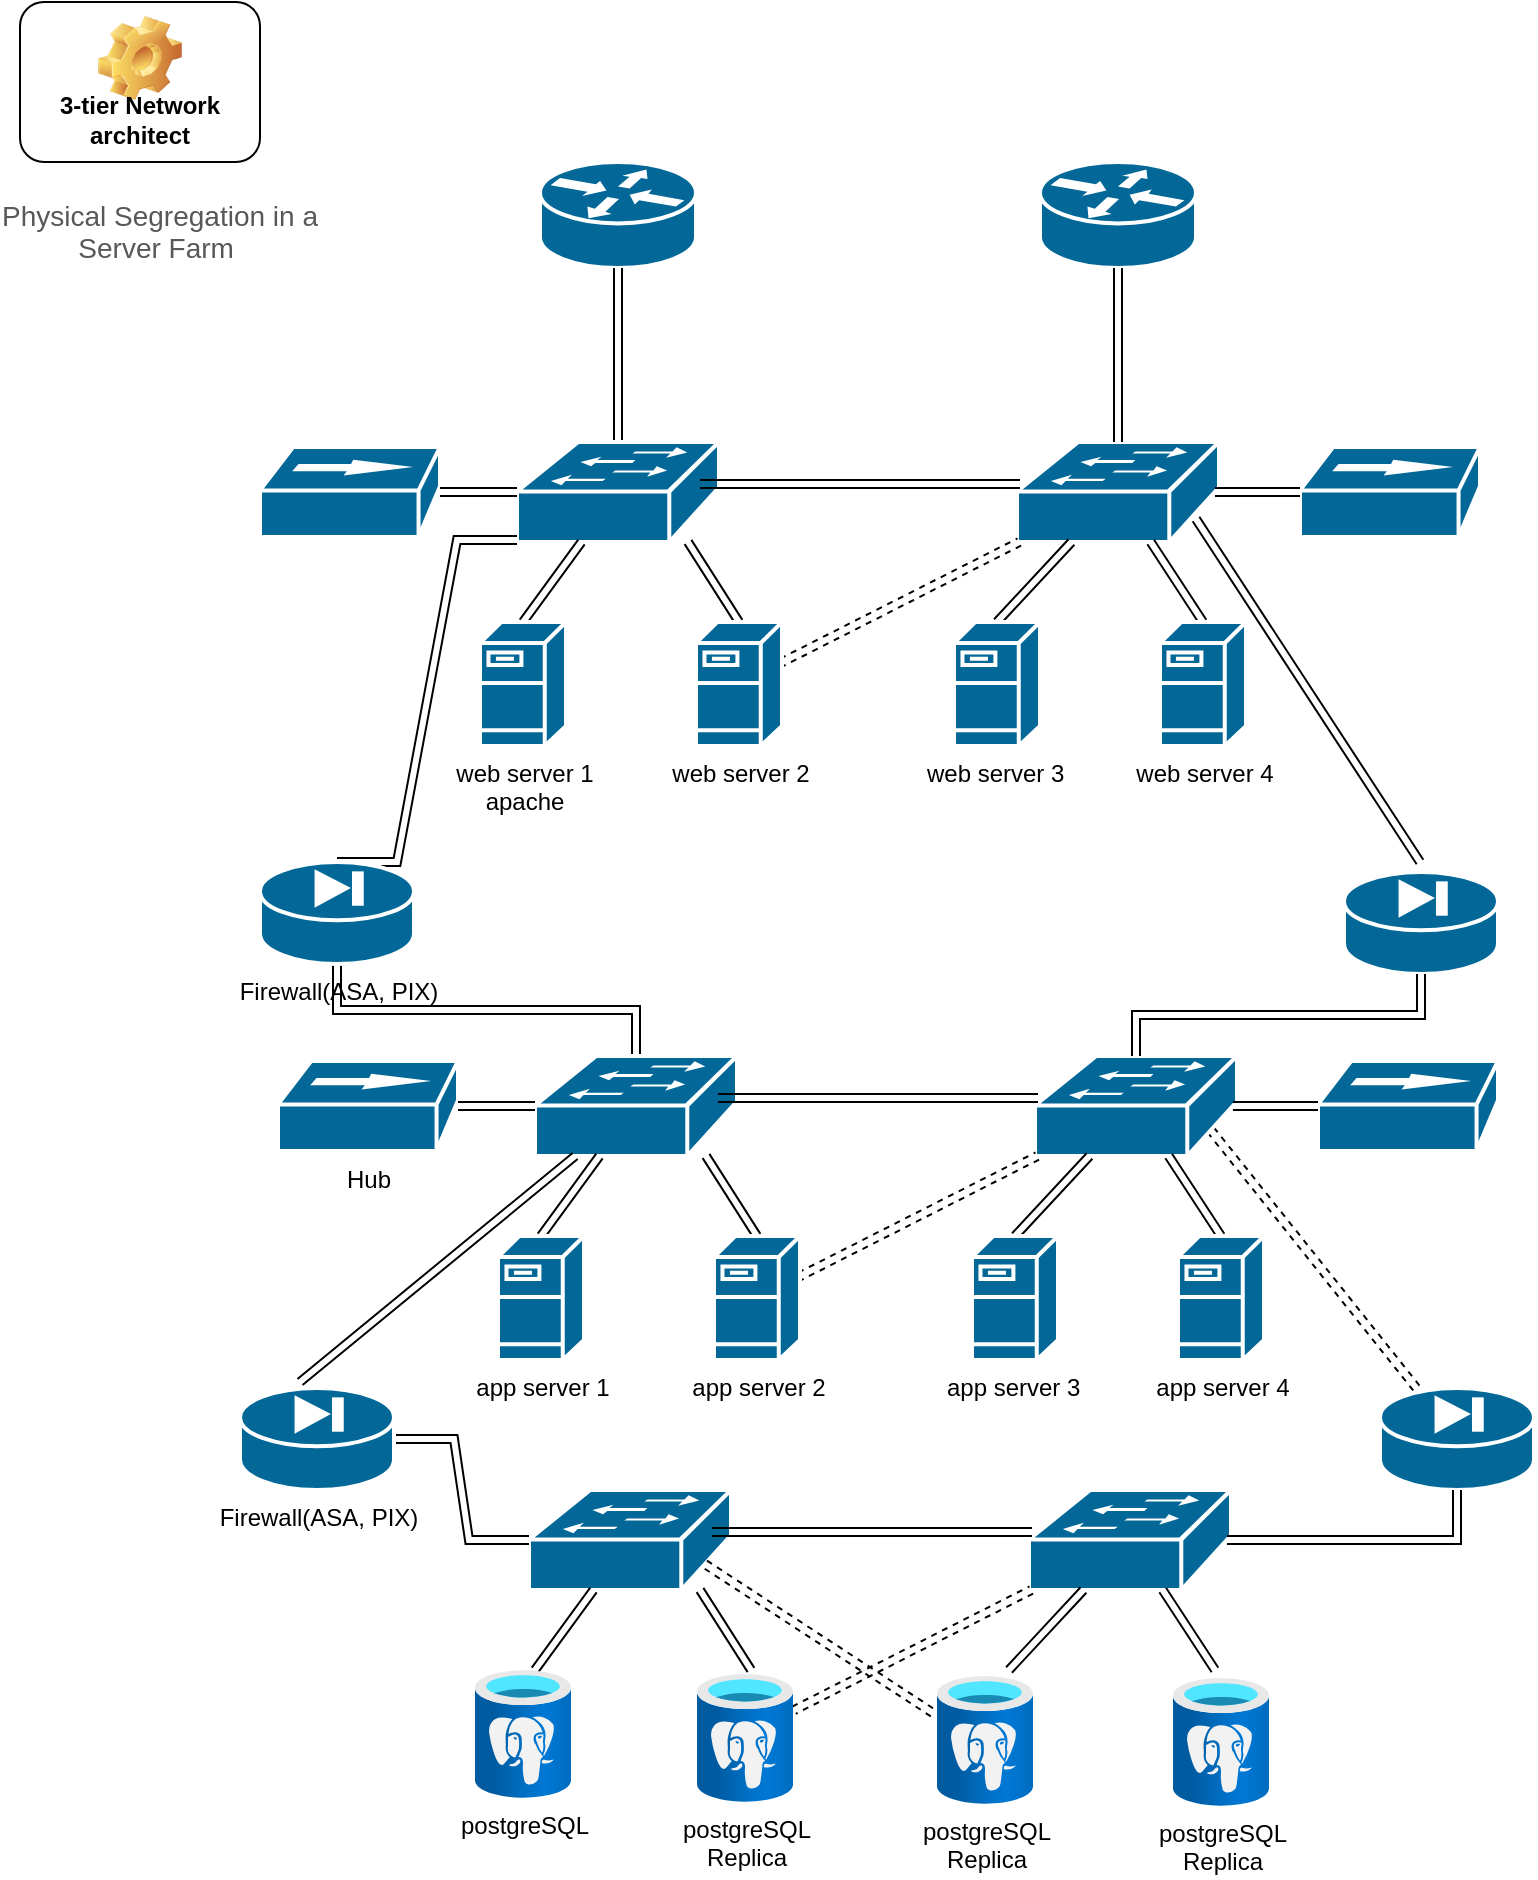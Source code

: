 <mxfile version="24.5.2" type="github">
  <diagram id="6a731a19-8d31-9384-78a2-239565b7b9f0" name="Page-1">
    <mxGraphModel dx="1224" dy="738" grid="1" gridSize="10" guides="1" tooltips="1" connect="1" arrows="1" fold="1" page="1" pageScale="1" pageWidth="827" pageHeight="1169" background="none" math="0" shadow="0">
      <root>
        <mxCell id="0" />
        <mxCell id="1" parent="0" />
        <mxCell id="168ri_g_Q_yuVbLlaaN--2257" value="" style="shape=mxgraph.cisco.routers.router;sketch=0;html=1;pointerEvents=1;dashed=0;fillColor=#036897;strokeColor=#ffffff;strokeWidth=2;verticalLabelPosition=bottom;verticalAlign=top;align=center;outlineConnect=0;" vertex="1" parent="1">
          <mxGeometry x="270" y="90" width="78" height="53" as="geometry" />
        </mxCell>
        <mxCell id="168ri_g_Q_yuVbLlaaN--2258" value="" style="shape=mxgraph.cisco.routers.router;sketch=0;html=1;pointerEvents=1;dashed=0;fillColor=#036897;strokeColor=#ffffff;strokeWidth=2;verticalLabelPosition=bottom;verticalAlign=top;align=center;outlineConnect=0;" vertex="1" parent="1">
          <mxGeometry x="520" y="90" width="78" height="53" as="geometry" />
        </mxCell>
        <mxCell id="168ri_g_Q_yuVbLlaaN--2272" style="edgeStyle=orthogonalEdgeStyle;rounded=0;orthogonalLoop=1;jettySize=auto;html=1;exitX=0.5;exitY=0;exitDx=0;exitDy=0;exitPerimeter=0;shape=link;" edge="1" parent="1" source="168ri_g_Q_yuVbLlaaN--2259" target="168ri_g_Q_yuVbLlaaN--2257">
          <mxGeometry relative="1" as="geometry" />
        </mxCell>
        <mxCell id="168ri_g_Q_yuVbLlaaN--2259" value="" style="shape=mxgraph.cisco.switches.workgroup_switch;sketch=0;html=1;pointerEvents=1;dashed=0;fillColor=#036897;strokeColor=#ffffff;strokeWidth=2;verticalLabelPosition=bottom;verticalAlign=top;align=center;outlineConnect=0;" vertex="1" parent="1">
          <mxGeometry x="258.5" y="230" width="101" height="50" as="geometry" />
        </mxCell>
        <mxCell id="168ri_g_Q_yuVbLlaaN--2260" value="" style="shape=mxgraph.cisco.switches.workgroup_switch;sketch=0;html=1;pointerEvents=1;dashed=0;fillColor=#036897;strokeColor=#ffffff;strokeWidth=2;verticalLabelPosition=bottom;verticalAlign=top;align=center;outlineConnect=0;" vertex="1" parent="1">
          <mxGeometry x="508.5" y="230" width="101" height="50" as="geometry" />
        </mxCell>
        <mxCell id="168ri_g_Q_yuVbLlaaN--2266" style="rounded=0;orthogonalLoop=1;jettySize=auto;html=1;exitX=0.5;exitY=0;exitDx=0;exitDy=0;exitPerimeter=0;shape=link;" edge="1" parent="1" source="168ri_g_Q_yuVbLlaaN--2261" target="168ri_g_Q_yuVbLlaaN--2259">
          <mxGeometry relative="1" as="geometry" />
        </mxCell>
        <mxCell id="168ri_g_Q_yuVbLlaaN--2261" value="web server 1&lt;br&gt;apache" style="shape=mxgraph.cisco.servers.fileserver;sketch=0;html=1;pointerEvents=1;dashed=0;fillColor=#036897;strokeColor=#ffffff;strokeWidth=2;verticalLabelPosition=bottom;verticalAlign=top;align=center;outlineConnect=0;" vertex="1" parent="1">
          <mxGeometry x="240" y="320" width="43" height="62" as="geometry" />
        </mxCell>
        <mxCell id="168ri_g_Q_yuVbLlaaN--2269" style="rounded=0;orthogonalLoop=1;jettySize=auto;html=1;exitX=0.5;exitY=0;exitDx=0;exitDy=0;exitPerimeter=0;shape=link;" edge="1" parent="1" source="168ri_g_Q_yuVbLlaaN--2263" target="168ri_g_Q_yuVbLlaaN--2260">
          <mxGeometry relative="1" as="geometry" />
        </mxCell>
        <mxCell id="168ri_g_Q_yuVbLlaaN--2263" value="web server 3&amp;nbsp;" style="shape=mxgraph.cisco.servers.fileserver;sketch=0;html=1;pointerEvents=1;dashed=0;fillColor=#036897;strokeColor=#ffffff;strokeWidth=2;verticalLabelPosition=bottom;verticalAlign=top;align=center;outlineConnect=0;" vertex="1" parent="1">
          <mxGeometry x="477" y="320" width="43" height="62" as="geometry" />
        </mxCell>
        <mxCell id="168ri_g_Q_yuVbLlaaN--2268" style="rounded=0;orthogonalLoop=1;jettySize=auto;html=1;exitX=0.5;exitY=0;exitDx=0;exitDy=0;exitPerimeter=0;shape=link;" edge="1" parent="1" source="168ri_g_Q_yuVbLlaaN--2264">
          <mxGeometry relative="1" as="geometry">
            <mxPoint x="344" y="280" as="targetPoint" />
          </mxGeometry>
        </mxCell>
        <mxCell id="168ri_g_Q_yuVbLlaaN--2271" style="rounded=0;orthogonalLoop=1;jettySize=auto;html=1;shape=link;dashed=1;" edge="1" parent="1" source="168ri_g_Q_yuVbLlaaN--2264" target="168ri_g_Q_yuVbLlaaN--2260">
          <mxGeometry relative="1" as="geometry" />
        </mxCell>
        <mxCell id="168ri_g_Q_yuVbLlaaN--2264" value="web server 2" style="shape=mxgraph.cisco.servers.fileserver;sketch=0;html=1;pointerEvents=1;dashed=0;fillColor=#036897;strokeColor=#ffffff;strokeWidth=2;verticalLabelPosition=bottom;verticalAlign=top;align=center;outlineConnect=0;" vertex="1" parent="1">
          <mxGeometry x="348" y="320" width="43" height="62" as="geometry" />
        </mxCell>
        <mxCell id="168ri_g_Q_yuVbLlaaN--2270" style="rounded=0;orthogonalLoop=1;jettySize=auto;html=1;exitX=0.5;exitY=0;exitDx=0;exitDy=0;exitPerimeter=0;shape=link;" edge="1" parent="1" source="168ri_g_Q_yuVbLlaaN--2265" target="168ri_g_Q_yuVbLlaaN--2260">
          <mxGeometry relative="1" as="geometry" />
        </mxCell>
        <mxCell id="168ri_g_Q_yuVbLlaaN--2265" value="web server 4" style="shape=mxgraph.cisco.servers.fileserver;sketch=0;html=1;pointerEvents=1;dashed=0;fillColor=#036897;strokeColor=#ffffff;strokeWidth=2;verticalLabelPosition=bottom;verticalAlign=top;align=center;outlineConnect=0;" vertex="1" parent="1">
          <mxGeometry x="580" y="320" width="43" height="62" as="geometry" />
        </mxCell>
        <mxCell id="168ri_g_Q_yuVbLlaaN--2273" style="edgeStyle=orthogonalEdgeStyle;rounded=0;orthogonalLoop=1;jettySize=auto;html=1;exitX=0.5;exitY=0;exitDx=0;exitDy=0;exitPerimeter=0;entryX=0.5;entryY=1;entryDx=0;entryDy=0;entryPerimeter=0;shape=link;" edge="1" parent="1" source="168ri_g_Q_yuVbLlaaN--2260" target="168ri_g_Q_yuVbLlaaN--2258">
          <mxGeometry relative="1" as="geometry" />
        </mxCell>
        <mxCell id="168ri_g_Q_yuVbLlaaN--2274" value="" style="endArrow=none;html=1;rounded=0;shape=link;" edge="1" parent="1">
          <mxGeometry width="50" height="50" relative="1" as="geometry">
            <mxPoint x="510" y="251" as="sourcePoint" />
            <mxPoint x="350" y="251" as="targetPoint" />
            <Array as="points">
              <mxPoint x="510" y="251" />
            </Array>
          </mxGeometry>
        </mxCell>
        <mxCell id="168ri_g_Q_yuVbLlaaN--2277" value="" style="shape=mxgraph.cisco.hubs_and_gateways.100baset_hub;sketch=0;html=1;pointerEvents=1;dashed=0;fillColor=#036897;strokeColor=#ffffff;strokeWidth=2;verticalLabelPosition=bottom;verticalAlign=top;align=center;outlineConnect=0;" vertex="1" parent="1">
          <mxGeometry x="130" y="232.5" width="90" height="45" as="geometry" />
        </mxCell>
        <mxCell id="168ri_g_Q_yuVbLlaaN--2278" value="" style="shape=mxgraph.cisco.hubs_and_gateways.100baset_hub;sketch=0;html=1;pointerEvents=1;dashed=0;fillColor=#036897;strokeColor=#ffffff;strokeWidth=2;verticalLabelPosition=bottom;verticalAlign=top;align=center;outlineConnect=0;" vertex="1" parent="1">
          <mxGeometry x="650" y="232.5" width="90" height="45" as="geometry" />
        </mxCell>
        <mxCell id="168ri_g_Q_yuVbLlaaN--2279" style="edgeStyle=orthogonalEdgeStyle;rounded=0;orthogonalLoop=1;jettySize=auto;html=1;exitX=0;exitY=0.5;exitDx=0;exitDy=0;exitPerimeter=0;entryX=1;entryY=0.5;entryDx=0;entryDy=0;entryPerimeter=0;shape=link;" edge="1" parent="1" source="168ri_g_Q_yuVbLlaaN--2259" target="168ri_g_Q_yuVbLlaaN--2277">
          <mxGeometry relative="1" as="geometry" />
        </mxCell>
        <mxCell id="168ri_g_Q_yuVbLlaaN--2280" style="edgeStyle=orthogonalEdgeStyle;rounded=0;orthogonalLoop=1;jettySize=auto;html=1;exitX=0.98;exitY=0.5;exitDx=0;exitDy=0;exitPerimeter=0;entryX=0;entryY=0.5;entryDx=0;entryDy=0;entryPerimeter=0;shape=link;" edge="1" parent="1" source="168ri_g_Q_yuVbLlaaN--2260" target="168ri_g_Q_yuVbLlaaN--2278">
          <mxGeometry relative="1" as="geometry" />
        </mxCell>
        <mxCell id="168ri_g_Q_yuVbLlaaN--2299" style="edgeStyle=orthogonalEdgeStyle;rounded=0;orthogonalLoop=1;jettySize=auto;html=1;exitX=0.5;exitY=1;exitDx=0;exitDy=0;exitPerimeter=0;shape=link;" edge="1" parent="1" source="168ri_g_Q_yuVbLlaaN--2281" target="168ri_g_Q_yuVbLlaaN--2282">
          <mxGeometry relative="1" as="geometry" />
        </mxCell>
        <mxCell id="168ri_g_Q_yuVbLlaaN--2302" style="edgeStyle=entityRelationEdgeStyle;rounded=0;orthogonalLoop=1;jettySize=auto;html=1;exitX=0.5;exitY=0;exitDx=0;exitDy=0;exitPerimeter=0;entryX=0;entryY=0.98;entryDx=0;entryDy=0;entryPerimeter=0;shape=link;" edge="1" parent="1" source="168ri_g_Q_yuVbLlaaN--2281" target="168ri_g_Q_yuVbLlaaN--2259">
          <mxGeometry relative="1" as="geometry" />
        </mxCell>
        <mxCell id="168ri_g_Q_yuVbLlaaN--2281" value="Firewall(ASA, PIX)" style="shape=mxgraph.cisco.security.pix_firewall;sketch=0;html=1;pointerEvents=1;dashed=0;fillColor=#036897;strokeColor=#ffffff;strokeWidth=2;verticalLabelPosition=bottom;verticalAlign=top;align=center;outlineConnect=0;" vertex="1" parent="1">
          <mxGeometry x="130" y="440" width="77" height="51" as="geometry" />
        </mxCell>
        <mxCell id="168ri_g_Q_yuVbLlaaN--2282" value="" style="shape=mxgraph.cisco.switches.workgroup_switch;sketch=0;html=1;pointerEvents=1;dashed=0;fillColor=#036897;strokeColor=#ffffff;strokeWidth=2;verticalLabelPosition=bottom;verticalAlign=top;align=center;outlineConnect=0;" vertex="1" parent="1">
          <mxGeometry x="267.5" y="537" width="101" height="50" as="geometry" />
        </mxCell>
        <mxCell id="168ri_g_Q_yuVbLlaaN--2331" style="rounded=0;orthogonalLoop=1;jettySize=auto;html=1;exitX=0.87;exitY=0.74;exitDx=0;exitDy=0;exitPerimeter=0;shape=link;dashed=1;" edge="1" parent="1" source="168ri_g_Q_yuVbLlaaN--2283" target="168ri_g_Q_yuVbLlaaN--2329">
          <mxGeometry relative="1" as="geometry" />
        </mxCell>
        <mxCell id="168ri_g_Q_yuVbLlaaN--2283" value="" style="shape=mxgraph.cisco.switches.workgroup_switch;sketch=0;html=1;pointerEvents=1;dashed=0;fillColor=#036897;strokeColor=#ffffff;strokeWidth=2;verticalLabelPosition=bottom;verticalAlign=top;align=center;outlineConnect=0;" vertex="1" parent="1">
          <mxGeometry x="517.5" y="537" width="101" height="50" as="geometry" />
        </mxCell>
        <mxCell id="168ri_g_Q_yuVbLlaaN--2284" style="rounded=0;orthogonalLoop=1;jettySize=auto;html=1;exitX=0.5;exitY=0;exitDx=0;exitDy=0;exitPerimeter=0;shape=link;" edge="1" parent="1" source="168ri_g_Q_yuVbLlaaN--2285" target="168ri_g_Q_yuVbLlaaN--2282">
          <mxGeometry relative="1" as="geometry" />
        </mxCell>
        <mxCell id="168ri_g_Q_yuVbLlaaN--2285" value="app server 1" style="shape=mxgraph.cisco.servers.fileserver;sketch=0;html=1;pointerEvents=1;dashed=0;fillColor=#036897;strokeColor=#ffffff;strokeWidth=2;verticalLabelPosition=bottom;verticalAlign=top;align=center;outlineConnect=0;" vertex="1" parent="1">
          <mxGeometry x="249" y="627" width="43" height="62" as="geometry" />
        </mxCell>
        <mxCell id="168ri_g_Q_yuVbLlaaN--2286" style="rounded=0;orthogonalLoop=1;jettySize=auto;html=1;exitX=0.5;exitY=0;exitDx=0;exitDy=0;exitPerimeter=0;shape=link;" edge="1" parent="1" source="168ri_g_Q_yuVbLlaaN--2287" target="168ri_g_Q_yuVbLlaaN--2283">
          <mxGeometry relative="1" as="geometry" />
        </mxCell>
        <mxCell id="168ri_g_Q_yuVbLlaaN--2287" value="app server 3&amp;nbsp;" style="shape=mxgraph.cisco.servers.fileserver;sketch=0;html=1;pointerEvents=1;dashed=0;fillColor=#036897;strokeColor=#ffffff;strokeWidth=2;verticalLabelPosition=bottom;verticalAlign=top;align=center;outlineConnect=0;" vertex="1" parent="1">
          <mxGeometry x="486" y="627" width="43" height="62" as="geometry" />
        </mxCell>
        <mxCell id="168ri_g_Q_yuVbLlaaN--2288" style="rounded=0;orthogonalLoop=1;jettySize=auto;html=1;exitX=0.5;exitY=0;exitDx=0;exitDy=0;exitPerimeter=0;shape=link;" edge="1" parent="1" source="168ri_g_Q_yuVbLlaaN--2290">
          <mxGeometry relative="1" as="geometry">
            <mxPoint x="353" y="587" as="targetPoint" />
          </mxGeometry>
        </mxCell>
        <mxCell id="168ri_g_Q_yuVbLlaaN--2289" style="rounded=0;orthogonalLoop=1;jettySize=auto;html=1;shape=link;dashed=1;" edge="1" parent="1" source="168ri_g_Q_yuVbLlaaN--2290" target="168ri_g_Q_yuVbLlaaN--2283">
          <mxGeometry relative="1" as="geometry" />
        </mxCell>
        <mxCell id="168ri_g_Q_yuVbLlaaN--2290" value="app server 2" style="shape=mxgraph.cisco.servers.fileserver;sketch=0;html=1;pointerEvents=1;dashed=0;fillColor=#036897;strokeColor=#ffffff;strokeWidth=2;verticalLabelPosition=bottom;verticalAlign=top;align=center;outlineConnect=0;" vertex="1" parent="1">
          <mxGeometry x="357" y="627" width="43" height="62" as="geometry" />
        </mxCell>
        <mxCell id="168ri_g_Q_yuVbLlaaN--2291" style="rounded=0;orthogonalLoop=1;jettySize=auto;html=1;exitX=0.5;exitY=0;exitDx=0;exitDy=0;exitPerimeter=0;shape=link;" edge="1" parent="1" source="168ri_g_Q_yuVbLlaaN--2292" target="168ri_g_Q_yuVbLlaaN--2283">
          <mxGeometry relative="1" as="geometry" />
        </mxCell>
        <mxCell id="168ri_g_Q_yuVbLlaaN--2292" value="app server 4" style="shape=mxgraph.cisco.servers.fileserver;sketch=0;html=1;pointerEvents=1;dashed=0;fillColor=#036897;strokeColor=#ffffff;strokeWidth=2;verticalLabelPosition=bottom;verticalAlign=top;align=center;outlineConnect=0;" vertex="1" parent="1">
          <mxGeometry x="589" y="627" width="43" height="62" as="geometry" />
        </mxCell>
        <mxCell id="168ri_g_Q_yuVbLlaaN--2293" value="" style="endArrow=none;html=1;rounded=0;shape=link;" edge="1" parent="1">
          <mxGeometry width="50" height="50" relative="1" as="geometry">
            <mxPoint x="519" y="558" as="sourcePoint" />
            <mxPoint x="359" y="558" as="targetPoint" />
            <Array as="points">
              <mxPoint x="519" y="558" />
            </Array>
          </mxGeometry>
        </mxCell>
        <mxCell id="168ri_g_Q_yuVbLlaaN--2294" value="Hu&lt;span style=&quot;background-color: initial;&quot;&gt;b&lt;/span&gt;" style="shape=mxgraph.cisco.hubs_and_gateways.100baset_hub;sketch=0;html=1;pointerEvents=1;dashed=0;fillColor=#036897;strokeColor=#ffffff;strokeWidth=2;verticalLabelPosition=bottom;verticalAlign=top;align=center;outlineConnect=0;" vertex="1" parent="1">
          <mxGeometry x="139" y="539.5" width="90" height="45" as="geometry" />
        </mxCell>
        <mxCell id="168ri_g_Q_yuVbLlaaN--2295" value="" style="shape=mxgraph.cisco.hubs_and_gateways.100baset_hub;sketch=0;html=1;pointerEvents=1;dashed=0;fillColor=#036897;strokeColor=#ffffff;strokeWidth=2;verticalLabelPosition=bottom;verticalAlign=top;align=center;outlineConnect=0;" vertex="1" parent="1">
          <mxGeometry x="659" y="539.5" width="90" height="45" as="geometry" />
        </mxCell>
        <mxCell id="168ri_g_Q_yuVbLlaaN--2296" style="edgeStyle=orthogonalEdgeStyle;rounded=0;orthogonalLoop=1;jettySize=auto;html=1;exitX=0;exitY=0.5;exitDx=0;exitDy=0;exitPerimeter=0;entryX=1;entryY=0.5;entryDx=0;entryDy=0;entryPerimeter=0;shape=link;" edge="1" parent="1" source="168ri_g_Q_yuVbLlaaN--2282" target="168ri_g_Q_yuVbLlaaN--2294">
          <mxGeometry relative="1" as="geometry" />
        </mxCell>
        <mxCell id="168ri_g_Q_yuVbLlaaN--2297" style="edgeStyle=orthogonalEdgeStyle;rounded=0;orthogonalLoop=1;jettySize=auto;html=1;exitX=0.98;exitY=0.5;exitDx=0;exitDy=0;exitPerimeter=0;entryX=0;entryY=0.5;entryDx=0;entryDy=0;entryPerimeter=0;shape=link;" edge="1" parent="1" source="168ri_g_Q_yuVbLlaaN--2283" target="168ri_g_Q_yuVbLlaaN--2295">
          <mxGeometry relative="1" as="geometry" />
        </mxCell>
        <mxCell id="168ri_g_Q_yuVbLlaaN--2304" style="rounded=0;orthogonalLoop=1;jettySize=auto;html=1;elbow=vertical;shape=link;" edge="1" parent="1">
          <mxGeometry relative="1" as="geometry">
            <mxPoint x="710" y="440" as="sourcePoint" />
            <mxPoint x="598.001" y="268.5" as="targetPoint" />
          </mxGeometry>
        </mxCell>
        <mxCell id="168ri_g_Q_yuVbLlaaN--2298" value="" style="shape=mxgraph.cisco.security.pix_firewall;sketch=0;html=1;pointerEvents=1;dashed=0;fillColor=#036897;strokeColor=#ffffff;strokeWidth=2;verticalLabelPosition=bottom;verticalAlign=top;align=center;outlineConnect=0;" vertex="1" parent="1">
          <mxGeometry x="672" y="445" width="77" height="51" as="geometry" />
        </mxCell>
        <mxCell id="168ri_g_Q_yuVbLlaaN--2301" style="edgeStyle=orthogonalEdgeStyle;rounded=0;orthogonalLoop=1;jettySize=auto;html=1;exitX=0.5;exitY=1;exitDx=0;exitDy=0;exitPerimeter=0;entryX=0.5;entryY=0;entryDx=0;entryDy=0;entryPerimeter=0;shape=link;" edge="1" parent="1" source="168ri_g_Q_yuVbLlaaN--2298" target="168ri_g_Q_yuVbLlaaN--2283">
          <mxGeometry relative="1" as="geometry" />
        </mxCell>
        <mxCell id="168ri_g_Q_yuVbLlaaN--2305" value="" style="shape=mxgraph.cisco.switches.workgroup_switch;sketch=0;html=1;pointerEvents=1;dashed=0;fillColor=#036897;strokeColor=#ffffff;strokeWidth=2;verticalLabelPosition=bottom;verticalAlign=top;align=center;outlineConnect=0;" vertex="1" parent="1">
          <mxGeometry x="264.5" y="754" width="101" height="50" as="geometry" />
        </mxCell>
        <mxCell id="168ri_g_Q_yuVbLlaaN--2306" value="" style="shape=mxgraph.cisco.switches.workgroup_switch;sketch=0;html=1;pointerEvents=1;dashed=0;fillColor=#036897;strokeColor=#ffffff;strokeWidth=2;verticalLabelPosition=bottom;verticalAlign=top;align=center;outlineConnect=0;" vertex="1" parent="1">
          <mxGeometry x="514.5" y="754" width="101" height="50" as="geometry" />
        </mxCell>
        <mxCell id="168ri_g_Q_yuVbLlaaN--2307" style="rounded=0;orthogonalLoop=1;jettySize=auto;html=1;exitX=0.5;exitY=0;exitDx=0;exitDy=0;exitPerimeter=0;shape=link;" edge="1" parent="1" target="168ri_g_Q_yuVbLlaaN--2305">
          <mxGeometry relative="1" as="geometry">
            <mxPoint x="267.5" y="844" as="sourcePoint" />
          </mxGeometry>
        </mxCell>
        <mxCell id="168ri_g_Q_yuVbLlaaN--2309" style="rounded=0;orthogonalLoop=1;jettySize=auto;html=1;exitX=0.5;exitY=0;exitDx=0;exitDy=0;exitPerimeter=0;shape=link;" edge="1" parent="1" target="168ri_g_Q_yuVbLlaaN--2306">
          <mxGeometry relative="1" as="geometry">
            <mxPoint x="504.5" y="844" as="sourcePoint" />
          </mxGeometry>
        </mxCell>
        <mxCell id="168ri_g_Q_yuVbLlaaN--2311" style="rounded=0;orthogonalLoop=1;jettySize=auto;html=1;exitX=0.5;exitY=0;exitDx=0;exitDy=0;exitPerimeter=0;shape=link;" edge="1" parent="1">
          <mxGeometry relative="1" as="geometry">
            <mxPoint x="350" y="804" as="targetPoint" />
            <mxPoint x="375.5" y="844" as="sourcePoint" />
          </mxGeometry>
        </mxCell>
        <mxCell id="168ri_g_Q_yuVbLlaaN--2312" style="rounded=0;orthogonalLoop=1;jettySize=auto;html=1;shape=link;dashed=1;" edge="1" parent="1" target="168ri_g_Q_yuVbLlaaN--2306">
          <mxGeometry relative="1" as="geometry">
            <mxPoint x="397" y="864.108" as="sourcePoint" />
          </mxGeometry>
        </mxCell>
        <mxCell id="168ri_g_Q_yuVbLlaaN--2314" style="rounded=0;orthogonalLoop=1;jettySize=auto;html=1;exitX=0.5;exitY=0;exitDx=0;exitDy=0;exitPerimeter=0;shape=link;" edge="1" parent="1" target="168ri_g_Q_yuVbLlaaN--2306">
          <mxGeometry relative="1" as="geometry">
            <mxPoint x="607.5" y="844" as="sourcePoint" />
          </mxGeometry>
        </mxCell>
        <mxCell id="168ri_g_Q_yuVbLlaaN--2316" value="" style="endArrow=none;html=1;rounded=0;shape=link;" edge="1" parent="1">
          <mxGeometry width="50" height="50" relative="1" as="geometry">
            <mxPoint x="516" y="775" as="sourcePoint" />
            <mxPoint x="356" y="775" as="targetPoint" />
            <Array as="points">
              <mxPoint x="516" y="775" />
            </Array>
          </mxGeometry>
        </mxCell>
        <mxCell id="168ri_g_Q_yuVbLlaaN--2319" value="postgreSQL" style="image;aspect=fixed;html=1;points=[];align=center;fontSize=12;image=img/lib/azure2/databases/Azure_Database_PostgreSQL_Server.svg;" vertex="1" parent="1">
          <mxGeometry x="237.5" y="844" width="48" height="64" as="geometry" />
        </mxCell>
        <mxCell id="168ri_g_Q_yuVbLlaaN--2323" value="postgreSQL&lt;div&gt;Replica&lt;/div&gt;" style="image;aspect=fixed;html=1;points=[];align=center;fontSize=12;image=img/lib/azure2/databases/Azure_Database_PostgreSQL_Server.svg;" vertex="1" parent="1">
          <mxGeometry x="348.5" y="846" width="48" height="64" as="geometry" />
        </mxCell>
        <mxCell id="168ri_g_Q_yuVbLlaaN--2324" value="postgreSQL&lt;br&gt;Replica" style="image;aspect=fixed;html=1;points=[];align=center;fontSize=12;image=img/lib/azure2/databases/Azure_Database_PostgreSQL_Server.svg;" vertex="1" parent="1">
          <mxGeometry x="468.5" y="847" width="48" height="64" as="geometry" />
        </mxCell>
        <mxCell id="168ri_g_Q_yuVbLlaaN--2325" value="postgreSQL&lt;div&gt;Replica&lt;/div&gt;" style="image;aspect=fixed;html=1;points=[];align=center;fontSize=12;image=img/lib/azure2/databases/Azure_Database_PostgreSQL_Server.svg;" vertex="1" parent="1">
          <mxGeometry x="586.5" y="848" width="48" height="64" as="geometry" />
        </mxCell>
        <mxCell id="168ri_g_Q_yuVbLlaaN--2328" style="rounded=0;orthogonalLoop=1;jettySize=auto;html=1;shape=link;" edge="1" parent="1" target="168ri_g_Q_yuVbLlaaN--2282">
          <mxGeometry relative="1" as="geometry">
            <mxPoint x="150" y="700" as="sourcePoint" />
          </mxGeometry>
        </mxCell>
        <mxCell id="168ri_g_Q_yuVbLlaaN--2333" style="edgeStyle=entityRelationEdgeStyle;rounded=0;orthogonalLoop=1;jettySize=auto;html=1;shape=link;elbow=vertical;" edge="1" parent="1" source="168ri_g_Q_yuVbLlaaN--2326" target="168ri_g_Q_yuVbLlaaN--2305">
          <mxGeometry relative="1" as="geometry" />
        </mxCell>
        <mxCell id="168ri_g_Q_yuVbLlaaN--2326" value="Firewall(ASA, PIX)" style="shape=mxgraph.cisco.security.pix_firewall;sketch=0;html=1;pointerEvents=1;dashed=0;fillColor=#036897;strokeColor=#ffffff;strokeWidth=2;verticalLabelPosition=bottom;verticalAlign=top;align=center;outlineConnect=0;" vertex="1" parent="1">
          <mxGeometry x="120" y="703" width="77" height="51" as="geometry" />
        </mxCell>
        <mxCell id="168ri_g_Q_yuVbLlaaN--2329" value="" style="shape=mxgraph.cisco.security.pix_firewall;sketch=0;html=1;pointerEvents=1;dashed=0;fillColor=#036897;strokeColor=#ffffff;strokeWidth=2;verticalLabelPosition=bottom;verticalAlign=top;align=center;outlineConnect=0;" vertex="1" parent="1">
          <mxGeometry x="690" y="703" width="77" height="51" as="geometry" />
        </mxCell>
        <mxCell id="168ri_g_Q_yuVbLlaaN--2330" style="edgeStyle=isometricEdgeStyle;rounded=0;orthogonalLoop=1;jettySize=auto;html=1;exitX=0.87;exitY=0.74;exitDx=0;exitDy=0;exitPerimeter=0;entryX=0.5;entryY=0;entryDx=0;entryDy=0;entryPerimeter=0;shape=link;strokeColor=none;" edge="1" parent="1" source="168ri_g_Q_yuVbLlaaN--2283" target="168ri_g_Q_yuVbLlaaN--2329">
          <mxGeometry relative="1" as="geometry" />
        </mxCell>
        <mxCell id="168ri_g_Q_yuVbLlaaN--2332" style="edgeStyle=orthogonalEdgeStyle;rounded=0;orthogonalLoop=1;jettySize=auto;html=1;exitX=0.98;exitY=0.5;exitDx=0;exitDy=0;exitPerimeter=0;entryX=0.5;entryY=1;entryDx=0;entryDy=0;entryPerimeter=0;shape=link;" edge="1" parent="1" source="168ri_g_Q_yuVbLlaaN--2306" target="168ri_g_Q_yuVbLlaaN--2329">
          <mxGeometry relative="1" as="geometry" />
        </mxCell>
        <mxCell id="168ri_g_Q_yuVbLlaaN--2336" value="3-tier Network architect" style="label;whiteSpace=wrap;html=1;align=center;verticalAlign=bottom;spacingLeft=0;spacingBottom=4;imageAlign=center;imageVerticalAlign=top;image=img/clipart/Gear_128x128.png" vertex="1" parent="1">
          <mxGeometry x="10" y="10" width="120" height="80" as="geometry" />
        </mxCell>
        <mxCell id="168ri_g_Q_yuVbLlaaN--2337" style="rounded=0;orthogonalLoop=1;jettySize=auto;html=1;exitX=0.87;exitY=0.74;exitDx=0;exitDy=0;exitPerimeter=0;entryX=-0.042;entryY=0.289;entryDx=0;entryDy=0;entryPerimeter=0;shape=link;dashed=1;" edge="1" parent="1" source="168ri_g_Q_yuVbLlaaN--2305" target="168ri_g_Q_yuVbLlaaN--2324">
          <mxGeometry relative="1" as="geometry" />
        </mxCell>
        <UserObject label="&lt;span style=&quot;color: rgb(88, 88, 91); font-family: CiscoSans, Arial, sans-serif; font-size: 14px; text-align: left; background-color: rgb(255, 255, 255);&quot;&gt;Physical Segregation in a Server Farm&amp;nbsp;&lt;/span&gt;" placeholders="1" id="168ri_g_Q_yuVbLlaaN--2338">
          <mxCell style="text;html=1;strokeColor=none;fillColor=none;align=center;verticalAlign=middle;whiteSpace=wrap;overflow=hidden;" vertex="1" parent="1">
            <mxGeometry y="106.5" width="160" height="33.5" as="geometry" />
          </mxCell>
        </UserObject>
      </root>
    </mxGraphModel>
  </diagram>
</mxfile>
